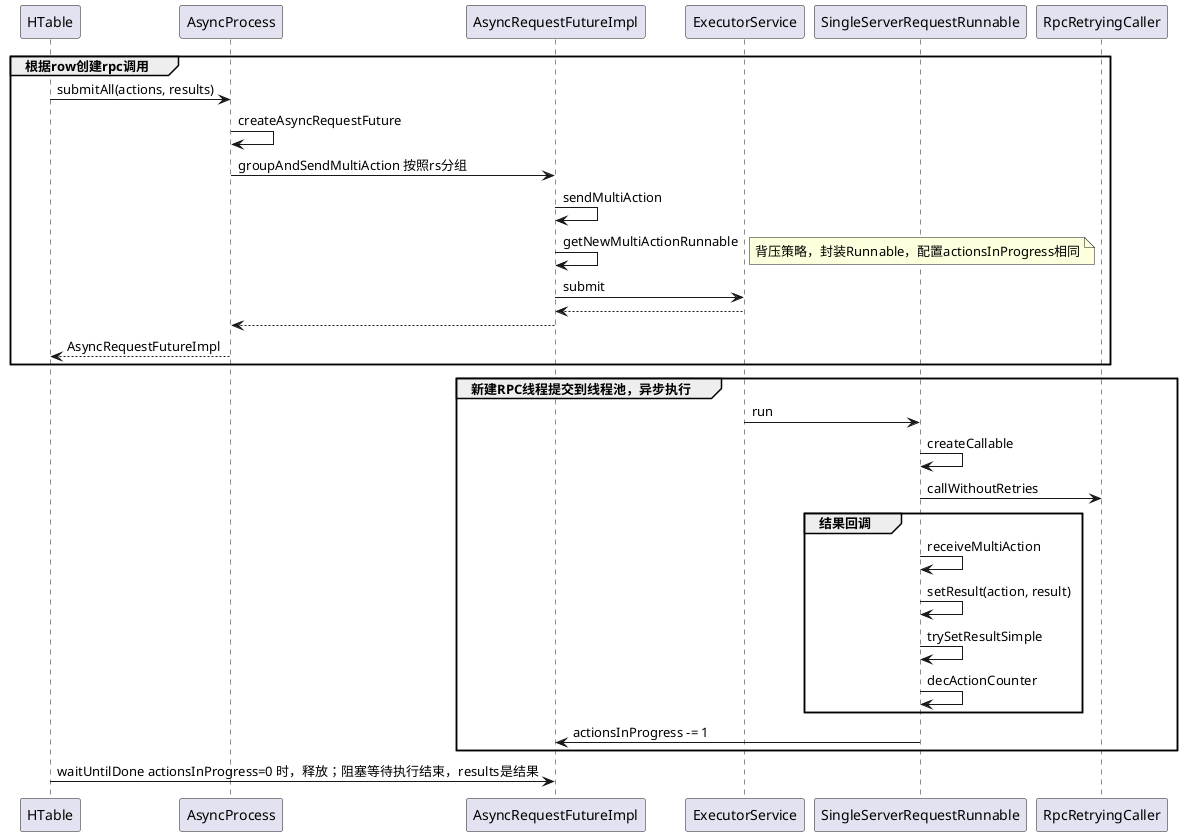@startuml
group 根据row创建rpc调用
HTable -> AsyncProcess: submitAll(actions, results)
AsyncProcess -> AsyncProcess: createAsyncRequestFuture

AsyncProcess -> AsyncRequestFutureImpl: groupAndSendMultiAction 按照rs分组
AsyncRequestFutureImpl -> AsyncRequestFutureImpl: sendMultiAction
AsyncRequestFutureImpl -> AsyncRequestFutureImpl: getNewMultiActionRunnable
note right: 背压策略，封装Runnable，配置actionsInProgress相同

AsyncRequestFutureImpl -> ExecutorService: submit
ExecutorService --> AsyncRequestFutureImpl:
AsyncRequestFutureImpl --> AsyncProcess:
AsyncProcess --> HTable: AsyncRequestFutureImpl
end
group 新建RPC线程提交到线程池，异步执行
ExecutorService -> SingleServerRequestRunnable: run
SingleServerRequestRunnable -> SingleServerRequestRunnable: createCallable
SingleServerRequestRunnable -> RpcRetryingCaller: callWithoutRetries
group 结果回调
SingleServerRequestRunnable -> SingleServerRequestRunnable: receiveMultiAction
SingleServerRequestRunnable -> SingleServerRequestRunnable: setResult(action, result)
SingleServerRequestRunnable -> SingleServerRequestRunnable: trySetResultSimple
SingleServerRequestRunnable -> SingleServerRequestRunnable: decActionCounter
end
SingleServerRequestRunnable -> AsyncRequestFutureImpl: actionsInProgress -= 1
end


HTable -> AsyncRequestFutureImpl: waitUntilDone actionsInProgress=0 时，释放；阻塞等待执行结束，results是结果
@enduml